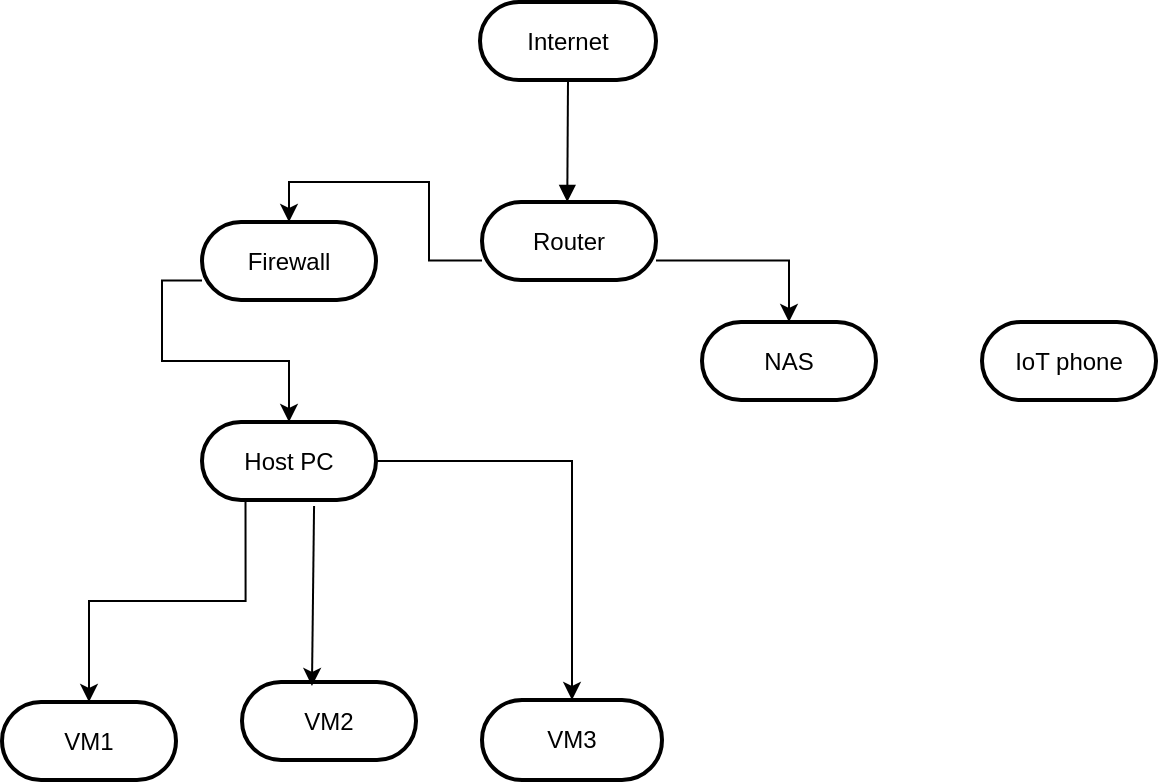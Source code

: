 <mxfile version="26.1.1">
  <diagram name="Page-1" id="RBRWed3ieKUbwpFpFf7Y">
    <mxGraphModel dx="710" dy="783" grid="1" gridSize="10" guides="1" tooltips="1" connect="1" arrows="1" fold="1" page="1" pageScale="1" pageWidth="827" pageHeight="1169" math="0" shadow="0">
      <root>
        <mxCell id="0" />
        <mxCell id="1" parent="0" />
        <mxCell id="2" value="Internet " style="rounded=1;whiteSpace=wrap;arcSize=50;strokeWidth=2;" parent="1" vertex="1">
          <mxGeometry x="399" y="60" width="88" height="39" as="geometry" />
        </mxCell>
        <mxCell id="1089-Ofhpjm4-bQIfZ7A-17" style="edgeStyle=orthogonalEdgeStyle;rounded=0;orthogonalLoop=1;jettySize=auto;html=1;exitX=1;exitY=0.75;exitDx=0;exitDy=0;entryX=0.5;entryY=0;entryDx=0;entryDy=0;" edge="1" parent="1" source="3" target="5">
          <mxGeometry relative="1" as="geometry" />
        </mxCell>
        <mxCell id="1089-Ofhpjm4-bQIfZ7A-19" style="edgeStyle=orthogonalEdgeStyle;rounded=0;orthogonalLoop=1;jettySize=auto;html=1;exitX=0;exitY=0.75;exitDx=0;exitDy=0;entryX=0.5;entryY=0;entryDx=0;entryDy=0;" edge="1" parent="1" source="1089-Ofhpjm4-bQIfZ7A-24" target="4">
          <mxGeometry relative="1" as="geometry" />
        </mxCell>
        <mxCell id="3" value="Router " style="rounded=1;whiteSpace=wrap;arcSize=50;strokeWidth=2;" parent="1" vertex="1">
          <mxGeometry x="400" y="160" width="87" height="39" as="geometry" />
        </mxCell>
        <mxCell id="1089-Ofhpjm4-bQIfZ7A-20" style="edgeStyle=orthogonalEdgeStyle;rounded=0;orthogonalLoop=1;jettySize=auto;html=1;exitX=0.25;exitY=1;exitDx=0;exitDy=0;entryX=0.5;entryY=0;entryDx=0;entryDy=0;" edge="1" parent="1" source="4" target="6">
          <mxGeometry relative="1" as="geometry" />
        </mxCell>
        <mxCell id="1089-Ofhpjm4-bQIfZ7A-23" style="edgeStyle=orthogonalEdgeStyle;rounded=0;orthogonalLoop=1;jettySize=auto;html=1;exitX=1;exitY=0.5;exitDx=0;exitDy=0;entryX=0.5;entryY=0;entryDx=0;entryDy=0;" edge="1" parent="1" source="4" target="7">
          <mxGeometry relative="1" as="geometry" />
        </mxCell>
        <mxCell id="4" value="Host PC" style="rounded=1;whiteSpace=wrap;arcSize=50;strokeWidth=2;" parent="1" vertex="1">
          <mxGeometry x="260" y="270" width="87" height="39" as="geometry" />
        </mxCell>
        <mxCell id="5" value="NAS" style="rounded=1;whiteSpace=wrap;arcSize=50;strokeWidth=2;" parent="1" vertex="1">
          <mxGeometry x="510" y="220" width="87" height="39" as="geometry" />
        </mxCell>
        <mxCell id="6" value="VM1" style="rounded=1;whiteSpace=wrap;arcSize=50;strokeWidth=2;" parent="1" vertex="1">
          <mxGeometry x="160" y="410" width="87" height="39" as="geometry" />
        </mxCell>
        <mxCell id="7" value="VM3" style="rounded=1;whiteSpace=wrap;arcSize=50;strokeWidth=2;" parent="1" vertex="1">
          <mxGeometry x="400" y="409" width="90" height="40" as="geometry" />
        </mxCell>
        <mxCell id="8" value="VM2 " style="rounded=1;whiteSpace=wrap;arcSize=50;strokeWidth=2;" parent="1" vertex="1">
          <mxGeometry x="280" y="400" width="87" height="39" as="geometry" />
        </mxCell>
        <mxCell id="9" value="" style="curved=1;startArrow=none;endArrow=block;exitX=0.5;exitY=1;entryX=0.49;entryY=0;" parent="1" source="2" target="3" edge="1">
          <mxGeometry relative="1" as="geometry">
            <Array as="points" />
          </mxGeometry>
        </mxCell>
        <mxCell id="1089-Ofhpjm4-bQIfZ7A-15" value="IoT phone" style="rounded=1;whiteSpace=wrap;arcSize=50;strokeWidth=2;" vertex="1" parent="1">
          <mxGeometry x="650" y="220" width="87" height="39" as="geometry" />
        </mxCell>
        <mxCell id="1089-Ofhpjm4-bQIfZ7A-21" value="" style="endArrow=classic;html=1;rounded=0;exitX=0.644;exitY=1.077;exitDx=0;exitDy=0;exitPerimeter=0;entryX=0.402;entryY=0.051;entryDx=0;entryDy=0;entryPerimeter=0;" edge="1" parent="1" source="4" target="8">
          <mxGeometry width="50" height="50" relative="1" as="geometry">
            <mxPoint x="500" y="430" as="sourcePoint" />
            <mxPoint x="550" y="380" as="targetPoint" />
          </mxGeometry>
        </mxCell>
        <mxCell id="1089-Ofhpjm4-bQIfZ7A-25" value="" style="edgeStyle=orthogonalEdgeStyle;rounded=0;orthogonalLoop=1;jettySize=auto;html=1;exitX=0;exitY=0.75;exitDx=0;exitDy=0;entryX=0.5;entryY=0;entryDx=0;entryDy=0;" edge="1" parent="1" source="3" target="1089-Ofhpjm4-bQIfZ7A-24">
          <mxGeometry relative="1" as="geometry">
            <mxPoint x="400" y="189" as="sourcePoint" />
            <mxPoint x="304" y="270" as="targetPoint" />
          </mxGeometry>
        </mxCell>
        <mxCell id="1089-Ofhpjm4-bQIfZ7A-24" value="Firewall" style="rounded=1;whiteSpace=wrap;arcSize=50;strokeWidth=2;" vertex="1" parent="1">
          <mxGeometry x="260" y="170" width="87" height="39" as="geometry" />
        </mxCell>
      </root>
    </mxGraphModel>
  </diagram>
</mxfile>
